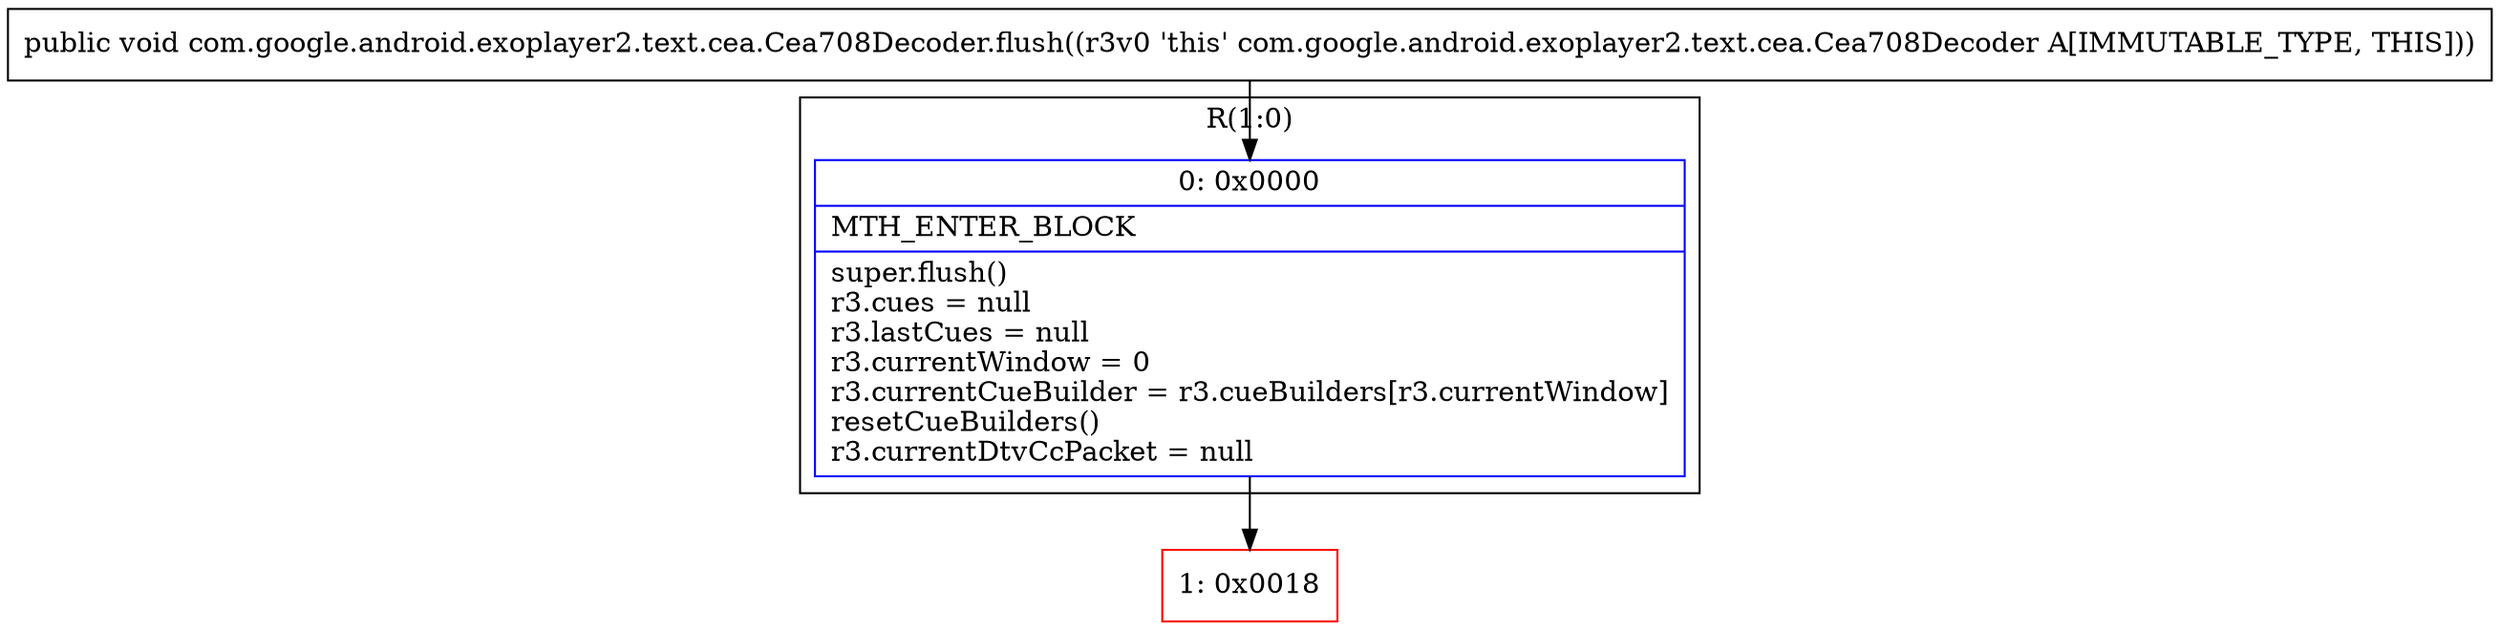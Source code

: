 digraph "CFG forcom.google.android.exoplayer2.text.cea.Cea708Decoder.flush()V" {
subgraph cluster_Region_1318759667 {
label = "R(1:0)";
node [shape=record,color=blue];
Node_0 [shape=record,label="{0\:\ 0x0000|MTH_ENTER_BLOCK\l|super.flush()\lr3.cues = null\lr3.lastCues = null\lr3.currentWindow = 0\lr3.currentCueBuilder = r3.cueBuilders[r3.currentWindow]\lresetCueBuilders()\lr3.currentDtvCcPacket = null\l}"];
}
Node_1 [shape=record,color=red,label="{1\:\ 0x0018}"];
MethodNode[shape=record,label="{public void com.google.android.exoplayer2.text.cea.Cea708Decoder.flush((r3v0 'this' com.google.android.exoplayer2.text.cea.Cea708Decoder A[IMMUTABLE_TYPE, THIS])) }"];
MethodNode -> Node_0;
Node_0 -> Node_1;
}

